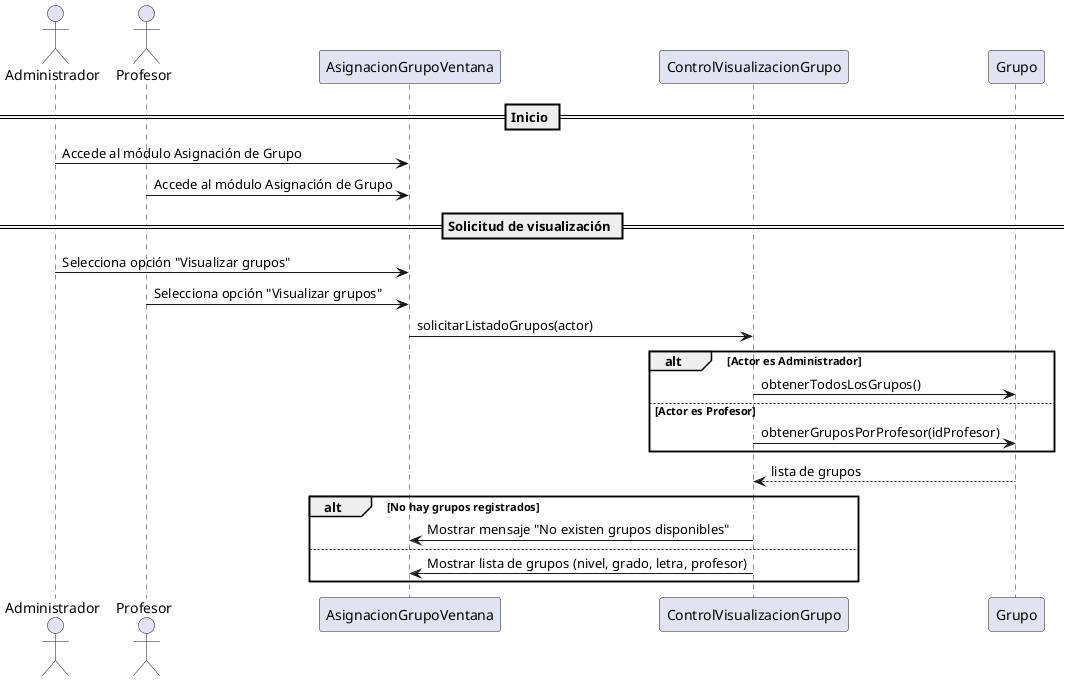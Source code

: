 @startuml Visualizar Grupo

actor Administrador
actor Profesor

participant "AsignacionGrupoVentana" as IG
participant "ControlVisualizacionGrupo" as CVG
participant "Grupo" as GR

== Inicio ==
Administrador -> IG : Accede al módulo Asignación de Grupo
Profesor -> IG : Accede al módulo Asignación de Grupo

== Solicitud de visualización ==
Administrador -> IG : Selecciona opción "Visualizar grupos"
Profesor -> IG : Selecciona opción "Visualizar grupos"

IG -> CVG : solicitarListadoGrupos(actor)

alt Actor es Administrador
    CVG -> GR : obtenerTodosLosGrupos()
else Actor es Profesor
    CVG -> GR : obtenerGruposPorProfesor(idProfesor)
end

GR --> CVG : lista de grupos

alt No hay grupos registrados
    CVG -> IG : Mostrar mensaje "No existen grupos disponibles"
else
    CVG -> IG : Mostrar lista de grupos (nivel, grado, letra, profesor)
end

@enduml